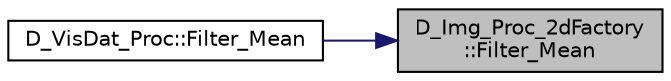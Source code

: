 digraph "D_Img_Proc_2dFactory::Filter_Mean"
{
 // LATEX_PDF_SIZE
  edge [fontname="Helvetica",fontsize="10",labelfontname="Helvetica",labelfontsize="10"];
  node [fontname="Helvetica",fontsize="10",shape=record];
  rankdir="RL";
  Node1 [label="D_Img_Proc_2dFactory\l::Filter_Mean",height=0.2,width=0.4,color="black", fillcolor="grey75", style="filled", fontcolor="black",tooltip=" "];
  Node1 -> Node2 [dir="back",color="midnightblue",fontsize="10",style="solid",fontname="Helvetica"];
  Node2 [label="D_VisDat_Proc::Filter_Mean",height=0.2,width=0.4,color="black", fillcolor="white", style="filled",URL="$class_d___vis_dat___proc.html#ae809d118b979ce89b6a2257c7ad26fee",tooltip=" "];
}
